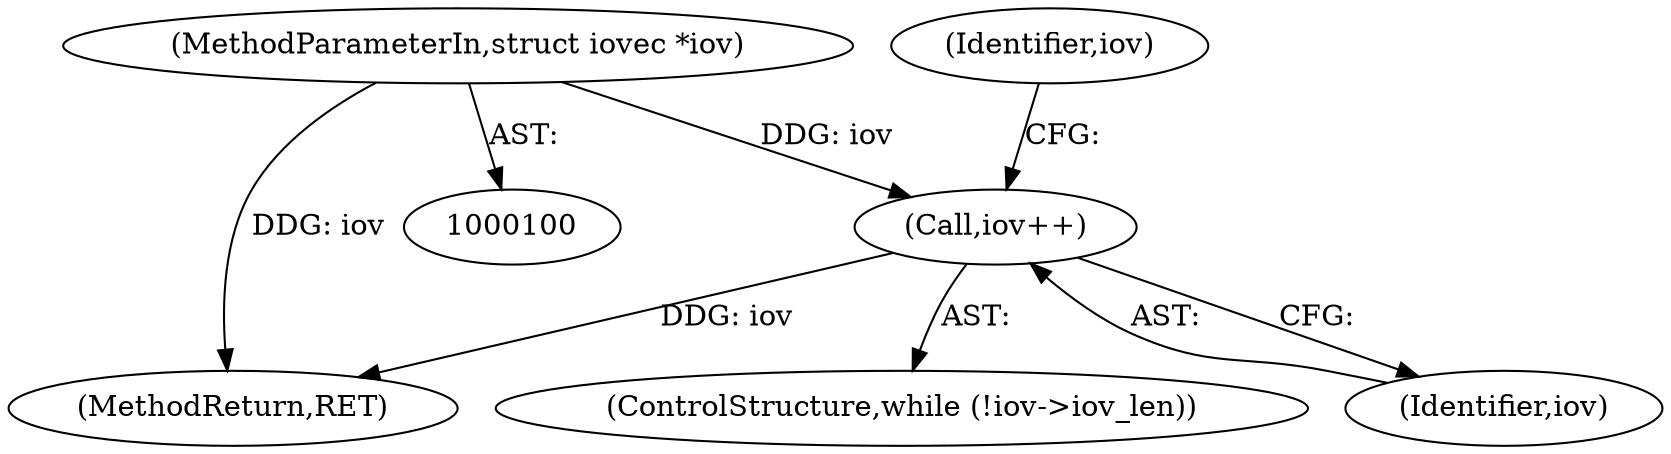 digraph "1_linux_f0d1bec9d58d4c038d0ac958c9af82be6eb18045_0@pointer" {
"1000102" [label="(MethodParameterIn,struct iovec *iov)"];
"1000117" [label="(Call,iov++)"];
"1000115" [label="(Identifier,iov)"];
"1000118" [label="(Identifier,iov)"];
"1000102" [label="(MethodParameterIn,struct iovec *iov)"];
"1000112" [label="(ControlStructure,while (!iov->iov_len))"];
"1000162" [label="(MethodReturn,RET)"];
"1000117" [label="(Call,iov++)"];
"1000102" -> "1000100"  [label="AST: "];
"1000102" -> "1000162"  [label="DDG: iov"];
"1000102" -> "1000117"  [label="DDG: iov"];
"1000117" -> "1000112"  [label="AST: "];
"1000117" -> "1000118"  [label="CFG: "];
"1000118" -> "1000117"  [label="AST: "];
"1000115" -> "1000117"  [label="CFG: "];
"1000117" -> "1000162"  [label="DDG: iov"];
}

